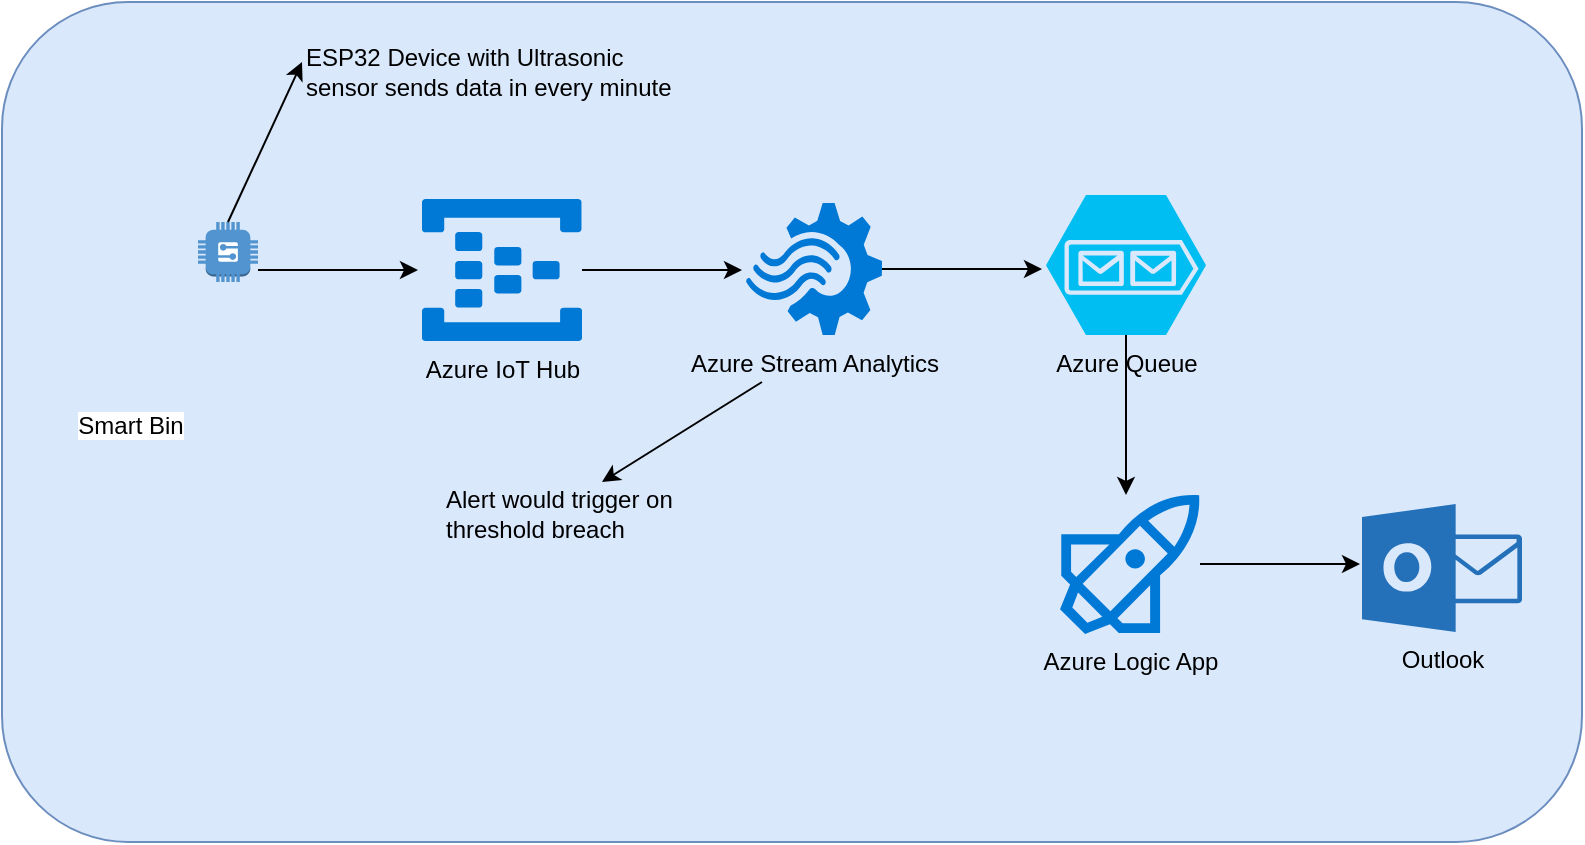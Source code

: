 <mxfile version="11.1.2" type="device"><diagram id="MGyIxfApg98O26an0BYr" name="Page-1"><mxGraphModel dx="868" dy="484" grid="1" gridSize="10" guides="1" tooltips="1" connect="1" arrows="1" fold="1" page="1" pageScale="1" pageWidth="850" pageHeight="1100" math="0" shadow="0"><root><mxCell id="0"/><mxCell id="1" parent="0"/><mxCell id="MNLdVIiYLgJ9e5nlY0q3-25" value="" style="rounded=1;whiteSpace=wrap;html=1;fillColor=#dae8fc;strokeColor=#6c8ebf;" vertex="1" parent="1"><mxGeometry x="30" y="100" width="790" height="420" as="geometry"/></mxCell><mxCell id="MNLdVIiYLgJ9e5nlY0q3-4" value="" style="outlineConnect=0;dashed=0;verticalLabelPosition=bottom;verticalAlign=top;align=center;html=1;shape=mxgraph.aws3.generic;fillColor=#5294CF;gradientColor=none;" vertex="1" parent="1"><mxGeometry x="128" y="210" width="30" height="30" as="geometry"/></mxCell><mxCell id="MNLdVIiYLgJ9e5nlY0q3-7" value="" style="edgeStyle=orthogonalEdgeStyle;rounded=0;orthogonalLoop=1;jettySize=auto;html=1;" edge="1" parent="1" source="MNLdVIiYLgJ9e5nlY0q3-5"><mxGeometry relative="1" as="geometry"><mxPoint x="238" y="234" as="targetPoint"/></mxGeometry></mxCell><mxCell id="MNLdVIiYLgJ9e5nlY0q3-5" value="Smart Bin" style="shape=image;html=1;verticalAlign=top;verticalLabelPosition=bottom;labelBackgroundColor=#ffffff;imageAspect=0;aspect=fixed;image=https://cdn0.iconfinder.com/data/icons/ikooni-outline-free-basic/128/free-27-128.png" vertex="1" parent="1"><mxGeometry x="30" y="170" width="128" height="128" as="geometry"/></mxCell><mxCell id="MNLdVIiYLgJ9e5nlY0q3-10" value="" style="edgeStyle=orthogonalEdgeStyle;rounded=0;orthogonalLoop=1;jettySize=auto;html=1;" edge="1" parent="1" source="MNLdVIiYLgJ9e5nlY0q3-8"><mxGeometry relative="1" as="geometry"><mxPoint x="400" y="234" as="targetPoint"/></mxGeometry></mxCell><mxCell id="MNLdVIiYLgJ9e5nlY0q3-8" value="Azure IoT Hub" style="shadow=0;dashed=0;html=1;strokeColor=none;labelPosition=center;verticalLabelPosition=bottom;verticalAlign=top;align=center;shape=mxgraph.mscae.cloud.event_hubs;fillColor=#0079D6;pointerEvents=1;" vertex="1" parent="1"><mxGeometry x="240" y="198.5" width="80" height="71" as="geometry"/></mxCell><mxCell id="MNLdVIiYLgJ9e5nlY0q3-13" value="" style="edgeStyle=orthogonalEdgeStyle;rounded=0;orthogonalLoop=1;jettySize=auto;html=1;" edge="1" parent="1" source="MNLdVIiYLgJ9e5nlY0q3-11"><mxGeometry relative="1" as="geometry"><mxPoint x="550" y="233.5" as="targetPoint"/></mxGeometry></mxCell><mxCell id="MNLdVIiYLgJ9e5nlY0q3-11" value="Azure Stream Analytics" style="shadow=0;dashed=0;html=1;strokeColor=none;labelPosition=center;verticalLabelPosition=bottom;verticalAlign=top;align=center;shape=mxgraph.mscae.cloud.stream_analytics;fillColor=#0079D6;pointerEvents=1;" vertex="1" parent="1"><mxGeometry x="402" y="200.5" width="68" height="66" as="geometry"/></mxCell><mxCell id="MNLdVIiYLgJ9e5nlY0q3-16" value="" style="edgeStyle=orthogonalEdgeStyle;rounded=0;orthogonalLoop=1;jettySize=auto;html=1;" edge="1" parent="1" source="MNLdVIiYLgJ9e5nlY0q3-14"><mxGeometry relative="1" as="geometry"><mxPoint x="592" y="346.5" as="targetPoint"/></mxGeometry></mxCell><mxCell id="MNLdVIiYLgJ9e5nlY0q3-14" value="Azure Queue" style="verticalLabelPosition=bottom;html=1;verticalAlign=top;align=center;strokeColor=none;fillColor=#00BEF2;shape=mxgraph.azure.storage_queue;" vertex="1" parent="1"><mxGeometry x="552" y="196.5" width="80" height="70" as="geometry"/></mxCell><mxCell id="MNLdVIiYLgJ9e5nlY0q3-19" value="" style="edgeStyle=orthogonalEdgeStyle;rounded=0;orthogonalLoop=1;jettySize=auto;html=1;" edge="1" parent="1" source="MNLdVIiYLgJ9e5nlY0q3-17"><mxGeometry relative="1" as="geometry"><mxPoint x="709" y="381" as="targetPoint"/></mxGeometry></mxCell><mxCell id="MNLdVIiYLgJ9e5nlY0q3-17" value="Azure Logic App" style="shadow=0;dashed=0;html=1;strokeColor=none;labelPosition=center;verticalLabelPosition=bottom;verticalAlign=top;align=center;shape=mxgraph.mscae.cloud.logic_app;fillColor=#0079D6;pointerEvents=1;" vertex="1" parent="1"><mxGeometry x="559" y="346" width="70" height="70" as="geometry"/></mxCell><mxCell id="MNLdVIiYLgJ9e5nlY0q3-20" value="Outlook" style="shadow=0;dashed=0;strokeColor=none;html=1;labelPosition=center;verticalLabelPosition=bottom;verticalAlign=top;align=center;shape=mxgraph.mscae.other.outlook;fillColor=#2471BA;" vertex="1" parent="1"><mxGeometry x="710" y="351" width="80" height="64" as="geometry"/></mxCell><mxCell id="MNLdVIiYLgJ9e5nlY0q3-21" value="" style="endArrow=classic;html=1;" edge="1" parent="1"><mxGeometry width="50" height="50" relative="1" as="geometry"><mxPoint x="143" y="210" as="sourcePoint"/><mxPoint x="180" y="130" as="targetPoint"/></mxGeometry></mxCell><mxCell id="MNLdVIiYLgJ9e5nlY0q3-22" value="ESP32 Device with Ultrasonic sensor sends data in every minute" style="text;html=1;strokeColor=none;fillColor=none;align=left;verticalAlign=middle;whiteSpace=wrap;rounded=0;" vertex="1" parent="1"><mxGeometry x="180" y="110" width="200" height="50" as="geometry"/></mxCell><mxCell id="MNLdVIiYLgJ9e5nlY0q3-23" value="" style="endArrow=classic;html=1;" edge="1" parent="1"><mxGeometry width="50" height="50" relative="1" as="geometry"><mxPoint x="410" y="290" as="sourcePoint"/><mxPoint x="330" y="340" as="targetPoint"/></mxGeometry></mxCell><mxCell id="MNLdVIiYLgJ9e5nlY0q3-24" value="Alert would trigger on threshold breach" style="text;html=1;strokeColor=none;fillColor=none;align=left;verticalAlign=middle;whiteSpace=wrap;rounded=0;" vertex="1" parent="1"><mxGeometry x="250" y="346" width="130" height="20" as="geometry"/></mxCell></root></mxGraphModel></diagram></mxfile>